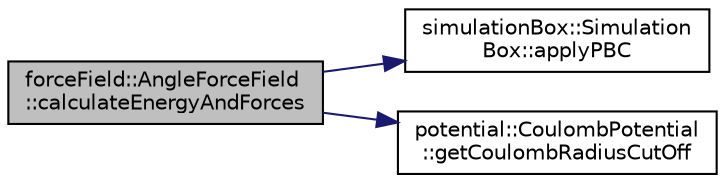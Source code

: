 digraph "forceField::AngleForceField::calculateEnergyAndForces"
{
 // LATEX_PDF_SIZE
  edge [fontname="Helvetica",fontsize="10",labelfontname="Helvetica",labelfontsize="10"];
  node [fontname="Helvetica",fontsize="10",shape=record];
  rankdir="LR";
  Node1 [label="forceField::AngleForceField\l::calculateEnergyAndForces",height=0.2,width=0.4,color="black", fillcolor="grey75", style="filled", fontcolor="black",tooltip="calculate energy and forces for a single alpha"];
  Node1 -> Node2 [color="midnightblue",fontsize="10",style="solid",fontname="Helvetica"];
  Node2 [label="simulationBox::Simulation\lBox::applyPBC",height=0.2,width=0.4,color="black", fillcolor="white", style="filled",URL="$classsimulationBox_1_1SimulationBox.html#a4534218795fee8fdc6c8582d9bf3caea",tooltip=" "];
  Node1 -> Node3 [color="midnightblue",fontsize="10",style="solid",fontname="Helvetica"];
  Node3 [label="potential::CoulombPotential\l::getCoulombRadiusCutOff",height=0.2,width=0.4,color="black", fillcolor="white", style="filled",URL="$classpotential_1_1CoulombPotential.html#abfb74ea21779c52b66e4ee994e3f0759",tooltip=" "];
}
